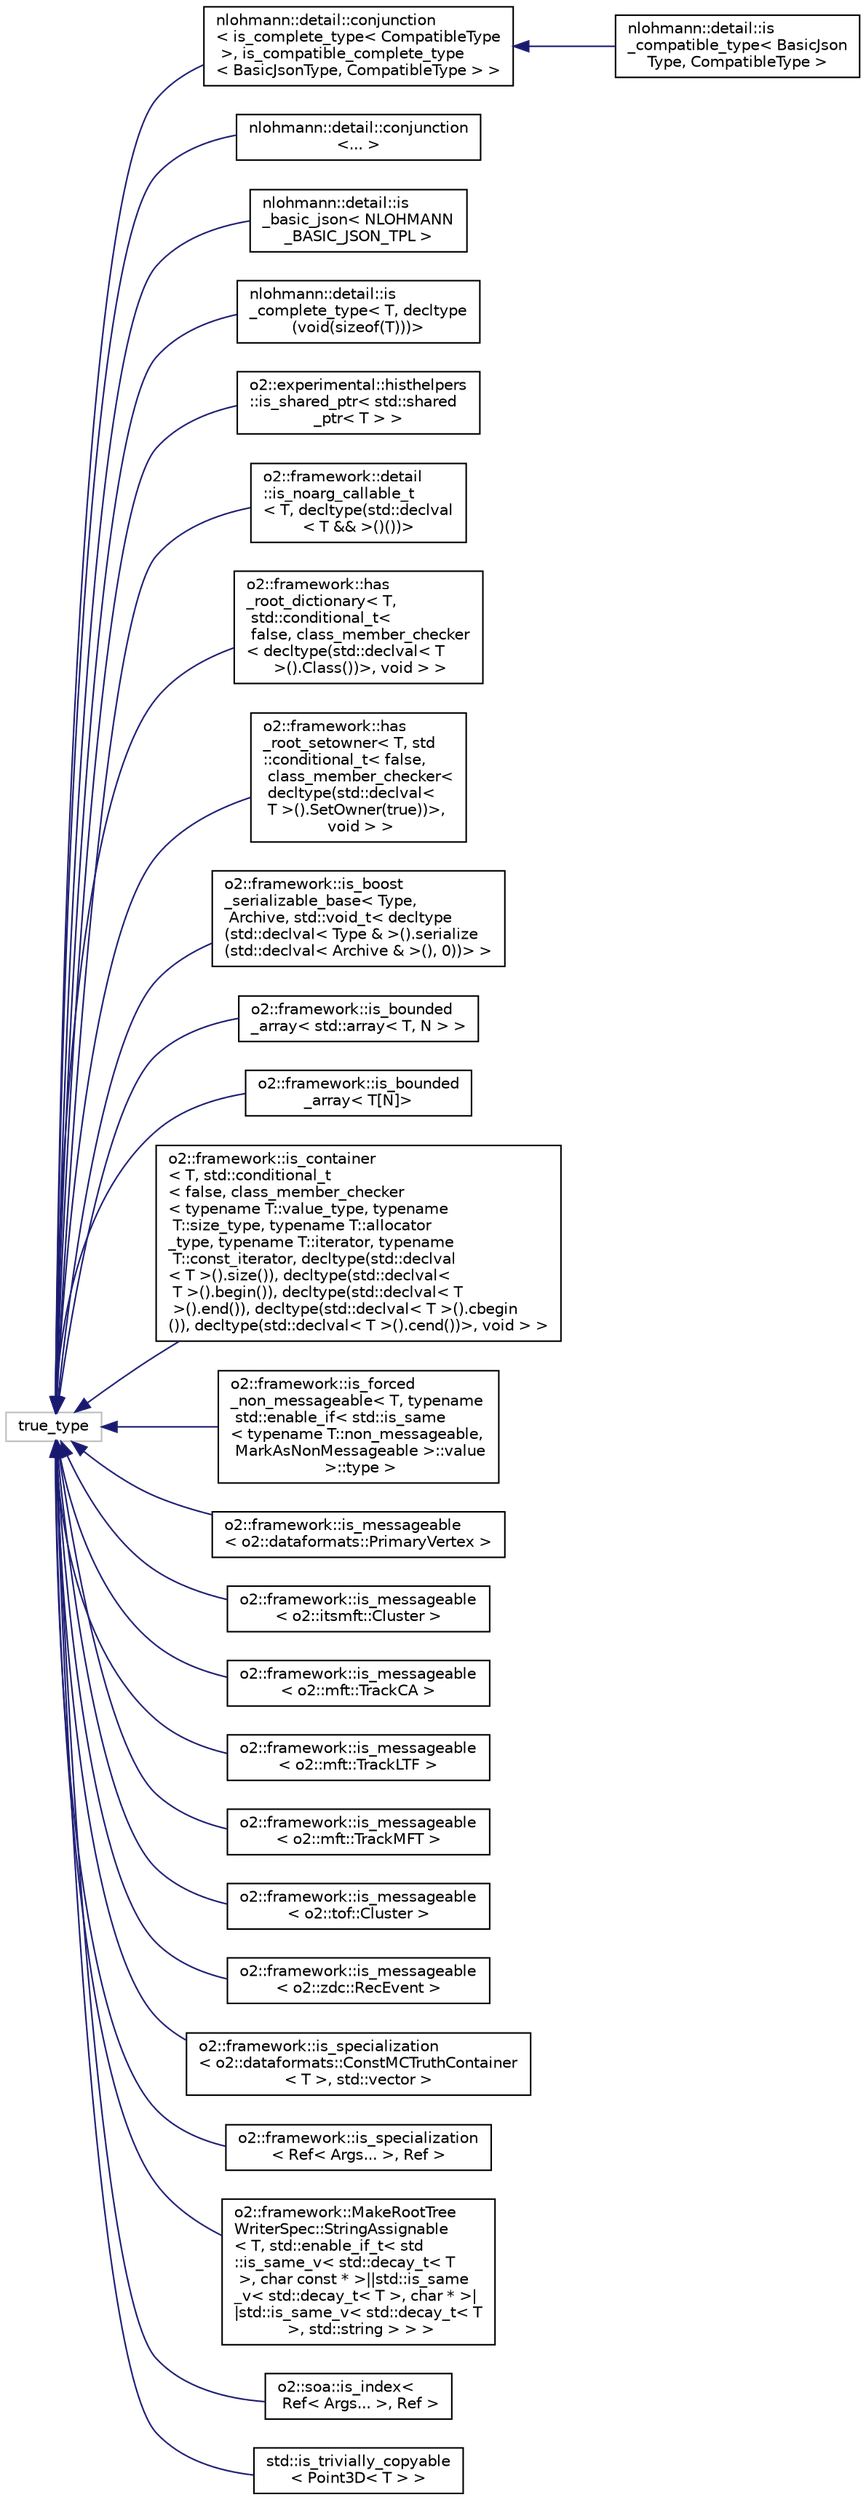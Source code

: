 digraph "Graphical Class Hierarchy"
{
 // INTERACTIVE_SVG=YES
  bgcolor="transparent";
  edge [fontname="Helvetica",fontsize="10",labelfontname="Helvetica",labelfontsize="10"];
  node [fontname="Helvetica",fontsize="10",shape=record];
  rankdir="LR";
  Node139 [label="true_type",height=0.2,width=0.4,color="grey75"];
  Node139 -> Node0 [dir="back",color="midnightblue",fontsize="10",style="solid",fontname="Helvetica"];
  Node0 [label="nlohmann::detail::conjunction\l\< is_complete_type\< CompatibleType\l \>, is_compatible_complete_type\l\< BasicJsonType, CompatibleType \> \>",height=0.2,width=0.4,color="black",URL="$dd/dde/structnlohmann_1_1detail_1_1conjunction.html"];
  Node0 -> Node1 [dir="back",color="midnightblue",fontsize="10",style="solid",fontname="Helvetica"];
  Node1 [label="nlohmann::detail::is\l_compatible_type\< BasicJson\lType, CompatibleType \>",height=0.2,width=0.4,color="black",URL="$d3/d71/structnlohmann_1_1detail_1_1is__compatible__type.html"];
  Node139 -> Node142 [dir="back",color="midnightblue",fontsize="10",style="solid",fontname="Helvetica"];
  Node142 [label="nlohmann::detail::conjunction\l\<... \>",height=0.2,width=0.4,color="black",URL="$dd/dde/structnlohmann_1_1detail_1_1conjunction.html"];
  Node139 -> Node143 [dir="back",color="midnightblue",fontsize="10",style="solid",fontname="Helvetica"];
  Node143 [label="nlohmann::detail::is\l_basic_json\< NLOHMANN\l_BASIC_JSON_TPL \>",height=0.2,width=0.4,color="black",URL="$d8/d25/structnlohmann_1_1detail_1_1is__basic__json_3_01NLOHMANN__BASIC__JSON__TPL_01_4.html"];
  Node139 -> Node144 [dir="back",color="midnightblue",fontsize="10",style="solid",fontname="Helvetica"];
  Node144 [label="nlohmann::detail::is\l_complete_type\< T, decltype\l(void(sizeof(T)))\>",height=0.2,width=0.4,color="black",URL="$dd/dcd/structnlohmann_1_1detail_1_1is__complete__type_3_01T_00_01decltype_07void_07sizeof_07T_08_08_08_4.html"];
  Node139 -> Node145 [dir="back",color="midnightblue",fontsize="10",style="solid",fontname="Helvetica"];
  Node145 [label="o2::experimental::histhelpers\l::is_shared_ptr\< std::shared\l_ptr\< T \> \>",height=0.2,width=0.4,color="black",URL="$d0/d5e/structo2_1_1experimental_1_1histhelpers_1_1is__shared__ptr_3_01std_1_1shared__ptr_3_01T_01_4_01_4.html"];
  Node139 -> Node146 [dir="back",color="midnightblue",fontsize="10",style="solid",fontname="Helvetica"];
  Node146 [label="o2::framework::detail\l::is_noarg_callable_t\l\< T, decltype(std::declval\l\< T && \>()())\>",height=0.2,width=0.4,color="black",URL="$d2/ddb/structo2_1_1framework_1_1detail_1_1is__noarg__callable__t_3_01T_00_01decltype_07std_1_1declval_3401e25e905445557be4fe360a68747b2.html"];
  Node139 -> Node147 [dir="back",color="midnightblue",fontsize="10",style="solid",fontname="Helvetica"];
  Node147 [label="o2::framework::has\l_root_dictionary\< T,\l std::conditional_t\<\l false, class_member_checker\l\< decltype(std::declval\< T\l \>().Class())\>, void \> \>",height=0.2,width=0.4,color="black",URL="$d0/d7f/structo2_1_1framework_1_1has__root__dictionary_3_01T_00_01std_1_1conditional__t_3_01false_00_01c3a7047afd30b3fd4df3d429b8c4e1a22.html"];
  Node139 -> Node148 [dir="back",color="midnightblue",fontsize="10",style="solid",fontname="Helvetica"];
  Node148 [label="o2::framework::has\l_root_setowner\< T, std\l::conditional_t\< false,\l class_member_checker\<\l decltype(std::declval\<\l T \>().SetOwner(true))\>,\l void \> \>",height=0.2,width=0.4,color="black",URL="$da/d79/structo2_1_1framework_1_1has__root__setowner_3_01T_00_01std_1_1conditional__t_3_01false_00_01clab3eb568d3aa63dda30124b6acde88d98.html"];
  Node139 -> Node149 [dir="back",color="midnightblue",fontsize="10",style="solid",fontname="Helvetica"];
  Node149 [label="o2::framework::is_boost\l_serializable_base\< Type,\l Archive, std::void_t\< decltype\l(std::declval\< Type & \>().serialize\l(std::declval\< Archive & \>(), 0))\> \>",height=0.2,width=0.4,color="black",URL="$da/da0/structo2_1_1framework_1_1is__boost__serializable__base_3_01Type_00_01Archive_00_01std_1_1void__td3dce5790dbc08a548e1efe654c16a22.html"];
  Node139 -> Node150 [dir="back",color="midnightblue",fontsize="10",style="solid",fontname="Helvetica"];
  Node150 [label="o2::framework::is_bounded\l_array\< std::array\< T, N \> \>",height=0.2,width=0.4,color="black",URL="$d5/d30/structo2_1_1framework_1_1is__bounded__array_3_01std_1_1array_3_01T_00_01N_01_4_01_4.html"];
  Node139 -> Node151 [dir="back",color="midnightblue",fontsize="10",style="solid",fontname="Helvetica"];
  Node151 [label="o2::framework::is_bounded\l_array\< T[N]\>",height=0.2,width=0.4,color="black",URL="$d1/d33/structo2_1_1framework_1_1is__bounded__array_3_01T[N]_4.html"];
  Node139 -> Node152 [dir="back",color="midnightblue",fontsize="10",style="solid",fontname="Helvetica"];
  Node152 [label="o2::framework::is_container\l\< T, std::conditional_t\l\< false, class_member_checker\l\< typename T::value_type, typename\l T::size_type, typename T::allocator\l_type, typename T::iterator, typename\l T::const_iterator, decltype(std::declval\l\< T \>().size()), decltype(std::declval\<\l T \>().begin()), decltype(std::declval\< T\l \>().end()), decltype(std::declval\< T \>().cbegin\l()), decltype(std::declval\< T \>().cend())\>, void \> \>",height=0.2,width=0.4,color="black",URL="$de/d5c/structo2_1_1framework_1_1is__container_3_01T_00_01std_1_1conditional__t_3_01false_00_01class__mef60b0640f3a7413451971b3764fe2133.html"];
  Node139 -> Node153 [dir="back",color="midnightblue",fontsize="10",style="solid",fontname="Helvetica"];
  Node153 [label="o2::framework::is_forced\l_non_messageable\< T, typename\l std::enable_if\< std::is_same\l\< typename T::non_messageable,\l MarkAsNonMessageable \>::value\l \>::type \>",height=0.2,width=0.4,color="black",URL="$df/ddf/structo2_1_1framework_1_1is__forced__non__messageable_3_01T_00_01typename_01std_1_1enable__if_3_9497e1cc58c5001cfb1a9a57a11a8068.html"];
  Node139 -> Node154 [dir="back",color="midnightblue",fontsize="10",style="solid",fontname="Helvetica"];
  Node154 [label="o2::framework::is_messageable\l\< o2::dataformats::PrimaryVertex \>",height=0.2,width=0.4,color="black",URL="$dc/d89/structo2_1_1framework_1_1is__messageable_3_01o2_1_1dataformats_1_1PrimaryVertex_01_4.html"];
  Node139 -> Node155 [dir="back",color="midnightblue",fontsize="10",style="solid",fontname="Helvetica"];
  Node155 [label="o2::framework::is_messageable\l\< o2::itsmft::Cluster \>",height=0.2,width=0.4,color="black",URL="$d2/dd2/structo2_1_1framework_1_1is__messageable_3_01o2_1_1itsmft_1_1Cluster_01_4.html"];
  Node139 -> Node156 [dir="back",color="midnightblue",fontsize="10",style="solid",fontname="Helvetica"];
  Node156 [label="o2::framework::is_messageable\l\< o2::mft::TrackCA \>",height=0.2,width=0.4,color="black",URL="$d0/d3d/structo2_1_1framework_1_1is__messageable_3_01o2_1_1mft_1_1TrackCA_01_4.html"];
  Node139 -> Node157 [dir="back",color="midnightblue",fontsize="10",style="solid",fontname="Helvetica"];
  Node157 [label="o2::framework::is_messageable\l\< o2::mft::TrackLTF \>",height=0.2,width=0.4,color="black",URL="$d0/dd9/structo2_1_1framework_1_1is__messageable_3_01o2_1_1mft_1_1TrackLTF_01_4.html"];
  Node139 -> Node158 [dir="back",color="midnightblue",fontsize="10",style="solid",fontname="Helvetica"];
  Node158 [label="o2::framework::is_messageable\l\< o2::mft::TrackMFT \>",height=0.2,width=0.4,color="black",URL="$dd/dc9/structo2_1_1framework_1_1is__messageable_3_01o2_1_1mft_1_1TrackMFT_01_4.html"];
  Node139 -> Node159 [dir="back",color="midnightblue",fontsize="10",style="solid",fontname="Helvetica"];
  Node159 [label="o2::framework::is_messageable\l\< o2::tof::Cluster \>",height=0.2,width=0.4,color="black",URL="$d5/d34/structo2_1_1framework_1_1is__messageable_3_01o2_1_1tof_1_1Cluster_01_4.html"];
  Node139 -> Node160 [dir="back",color="midnightblue",fontsize="10",style="solid",fontname="Helvetica"];
  Node160 [label="o2::framework::is_messageable\l\< o2::zdc::RecEvent \>",height=0.2,width=0.4,color="black",URL="$d2/dc9/structo2_1_1framework_1_1is__messageable_3_01o2_1_1zdc_1_1RecEvent_01_4.html"];
  Node139 -> Node161 [dir="back",color="midnightblue",fontsize="10",style="solid",fontname="Helvetica"];
  Node161 [label="o2::framework::is_specialization\l\< o2::dataformats::ConstMCTruthContainer\l\< T \>, std::vector \>",height=0.2,width=0.4,color="black",URL="$d2/d85/structo2_1_1framework_1_1is__specialization_3_01o2_1_1dataformats_1_1ConstMCTruthContainer_3_01T_01_4_00_01std_1_1vector_01_4.html"];
  Node139 -> Node162 [dir="back",color="midnightblue",fontsize="10",style="solid",fontname="Helvetica"];
  Node162 [label="o2::framework::is_specialization\l\< Ref\< Args... \>, Ref \>",height=0.2,width=0.4,color="black",URL="$d4/d04/structo2_1_1framework_1_1is__specialization_3_01Ref_3_01Args_8_8_8_01_4_00_01Ref_01_4.html"];
  Node139 -> Node163 [dir="back",color="midnightblue",fontsize="10",style="solid",fontname="Helvetica"];
  Node163 [label="o2::framework::MakeRootTree\lWriterSpec::StringAssignable\l\< T, std::enable_if_t\< std\l::is_same_v\< std::decay_t\< T\l \>, char const * \>\|\|std::is_same\l_v\< std::decay_t\< T \>, char * \>\|\l\|std::is_same_v\< std::decay_t\< T\l \>, std::string \> \> \>",height=0.2,width=0.4,color="black",URL="$d0/d7f/structo2_1_1framework_1_1MakeRootTreeWriterSpec_1_1StringAssignable_3_01T_00_01std_1_1enable__if66c05a5661a1f9dce6d76d2039b1dcfd.html"];
  Node139 -> Node164 [dir="back",color="midnightblue",fontsize="10",style="solid",fontname="Helvetica"];
  Node164 [label="o2::soa::is_index\<\l Ref\< Args... \>, Ref \>",height=0.2,width=0.4,color="black",URL="$db/d8e/structo2_1_1soa_1_1is__index_3_01Ref_3_01Args_8_8_8_01_4_00_01Ref_01_4.html"];
  Node139 -> Node165 [dir="back",color="midnightblue",fontsize="10",style="solid",fontname="Helvetica"];
  Node165 [label="std::is_trivially_copyable\l\< Point3D\< T \> \>",height=0.2,width=0.4,color="black",URL="$dc/d6e/structstd_1_1is__trivially__copyable_3_01Point3D_3_01T_01_4_01_4.html"];
}
